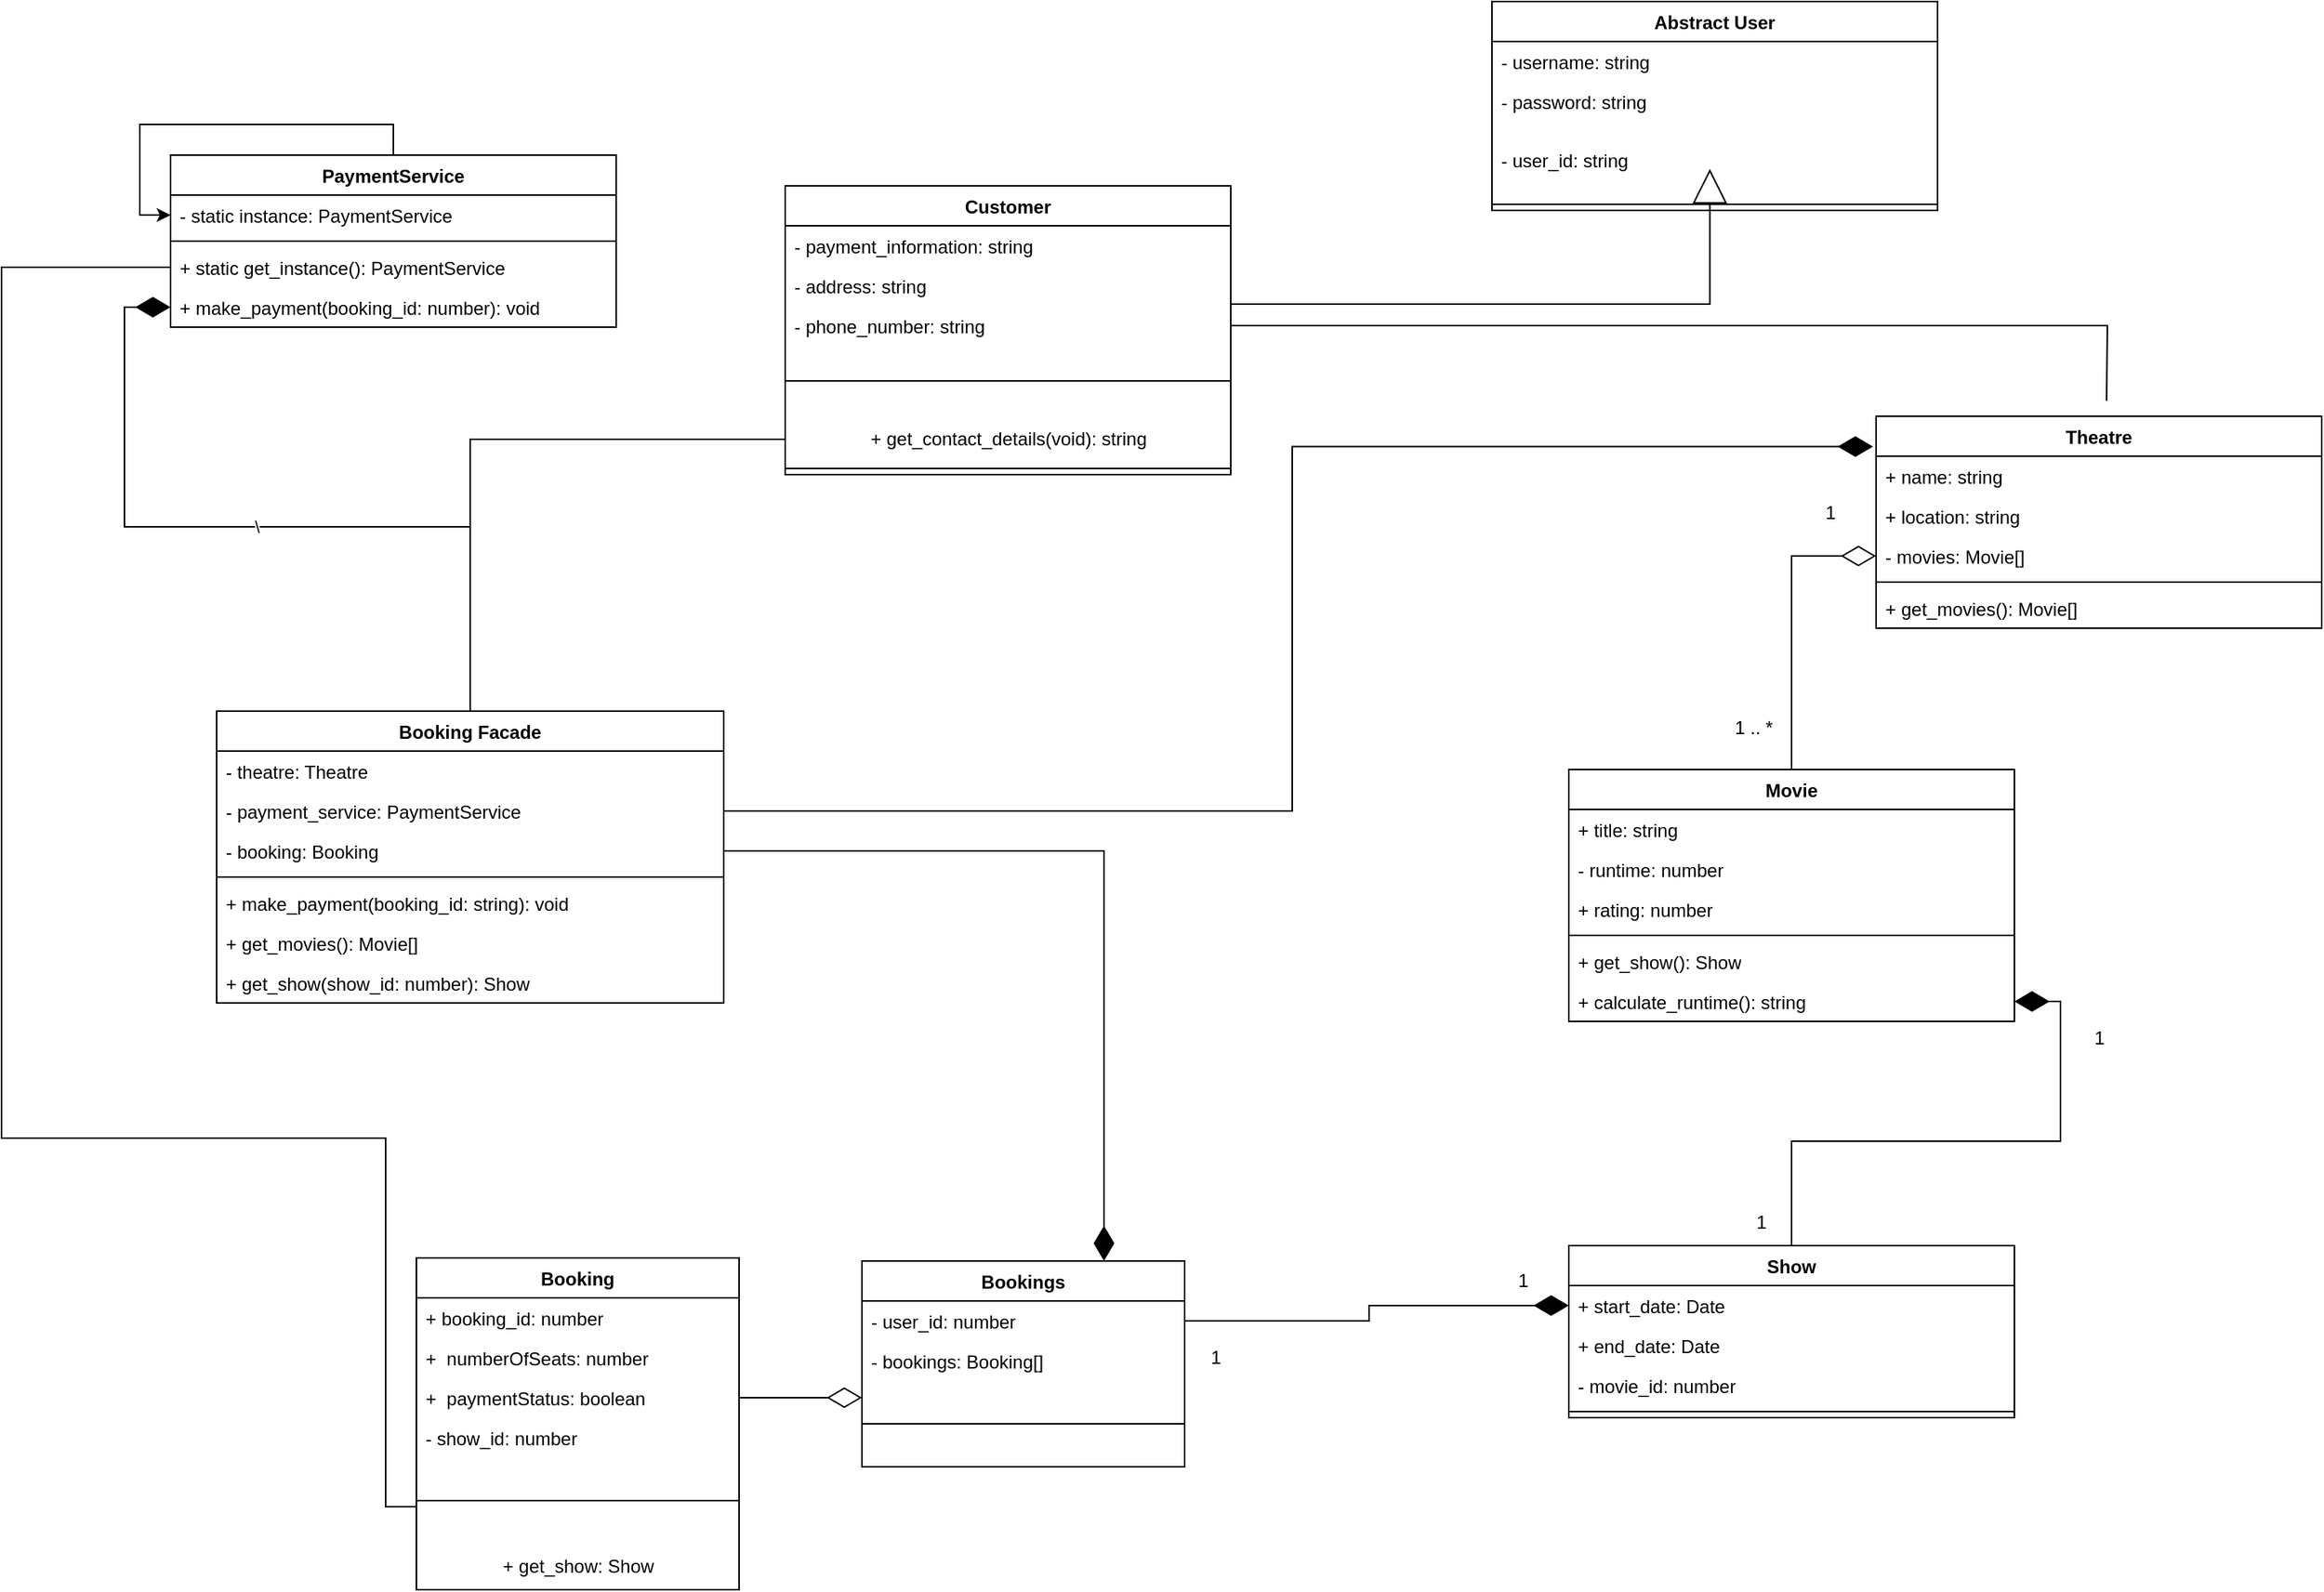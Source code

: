 <mxfile version="23.1.2" type="github">
  <diagram name="Page-1" id="i2VYLFOdtBLTkwIy878x">
    <mxGraphModel dx="2876" dy="829" grid="1" gridSize="10" guides="1" tooltips="1" connect="1" arrows="1" fold="1" page="1" pageScale="1" pageWidth="827" pageHeight="1169" math="0" shadow="0">
      <root>
        <mxCell id="0" />
        <mxCell id="1" parent="0" />
        <mxCell id="8-bBSKn3c1McpFb2cEG_-1" value="Abstract User" style="swimlane;fontStyle=1;align=center;verticalAlign=top;childLayout=stackLayout;horizontal=1;startSize=26;horizontalStack=0;resizeParent=1;resizeParentMax=0;resizeLast=0;collapsible=1;marginBottom=0;whiteSpace=wrap;html=1;" parent="1" vertex="1">
          <mxGeometry x="170" y="90" width="290" height="136" as="geometry" />
        </mxCell>
        <mxCell id="8-bBSKn3c1McpFb2cEG_-2" value="- username: string" style="text;strokeColor=none;fillColor=none;align=left;verticalAlign=top;spacingLeft=4;spacingRight=4;overflow=hidden;rotatable=0;points=[[0,0.5],[1,0.5]];portConstraint=eastwest;whiteSpace=wrap;html=1;" parent="8-bBSKn3c1McpFb2cEG_-1" vertex="1">
          <mxGeometry y="26" width="290" height="26" as="geometry" />
        </mxCell>
        <mxCell id="8-bBSKn3c1McpFb2cEG_-6" value="- password: string" style="text;strokeColor=none;fillColor=none;align=left;verticalAlign=top;spacingLeft=4;spacingRight=4;overflow=hidden;rotatable=0;points=[[0,0.5],[1,0.5]];portConstraint=eastwest;whiteSpace=wrap;html=1;" parent="8-bBSKn3c1McpFb2cEG_-1" vertex="1">
          <mxGeometry y="52" width="290" height="38" as="geometry" />
        </mxCell>
        <mxCell id="X23YHJOd0Lv1ESHTFtv2-1" value="- user_id: string" style="text;strokeColor=none;fillColor=none;align=left;verticalAlign=top;spacingLeft=4;spacingRight=4;overflow=hidden;rotatable=0;points=[[0,0.5],[1,0.5]];portConstraint=eastwest;whiteSpace=wrap;html=1;" parent="8-bBSKn3c1McpFb2cEG_-1" vertex="1">
          <mxGeometry y="90" width="290" height="38" as="geometry" />
        </mxCell>
        <mxCell id="8-bBSKn3c1McpFb2cEG_-3" value="" style="line;strokeWidth=1;fillColor=none;align=left;verticalAlign=middle;spacingTop=-1;spacingLeft=3;spacingRight=3;rotatable=0;labelPosition=right;points=[];portConstraint=eastwest;strokeColor=inherit;" parent="8-bBSKn3c1McpFb2cEG_-1" vertex="1">
          <mxGeometry y="128" width="290" height="8" as="geometry" />
        </mxCell>
        <mxCell id="8-bBSKn3c1McpFb2cEG_-11" value="Customer" style="swimlane;fontStyle=1;align=center;verticalAlign=top;childLayout=stackLayout;horizontal=1;startSize=26;horizontalStack=0;resizeParent=1;resizeParentMax=0;resizeLast=0;collapsible=1;marginBottom=0;whiteSpace=wrap;html=1;" parent="1" vertex="1">
          <mxGeometry x="-290" y="210" width="290" height="188" as="geometry" />
        </mxCell>
        <mxCell id="8-bBSKn3c1McpFb2cEG_-12" value="- payment_information: string" style="text;strokeColor=none;fillColor=none;align=left;verticalAlign=top;spacingLeft=4;spacingRight=4;overflow=hidden;rotatable=0;points=[[0,0.5],[1,0.5]];portConstraint=eastwest;whiteSpace=wrap;html=1;" parent="8-bBSKn3c1McpFb2cEG_-11" vertex="1">
          <mxGeometry y="26" width="290" height="26" as="geometry" />
        </mxCell>
        <mxCell id="8-bBSKn3c1McpFb2cEG_-90" value="- address: string" style="text;strokeColor=none;fillColor=none;align=left;verticalAlign=top;spacingLeft=4;spacingRight=4;overflow=hidden;rotatable=0;points=[[0,0.5],[1,0.5]];portConstraint=eastwest;whiteSpace=wrap;html=1;" parent="8-bBSKn3c1McpFb2cEG_-11" vertex="1">
          <mxGeometry y="52" width="290" height="26" as="geometry" />
        </mxCell>
        <mxCell id="X23YHJOd0Lv1ESHTFtv2-9" style="edgeStyle=orthogonalEdgeStyle;rounded=0;orthogonalLoop=1;jettySize=auto;html=1;endArrow=none;endFill=0;" parent="8-bBSKn3c1McpFb2cEG_-11" source="8-bBSKn3c1McpFb2cEG_-91" edge="1">
          <mxGeometry relative="1" as="geometry">
            <mxPoint x="860" y="140" as="targetPoint" />
          </mxGeometry>
        </mxCell>
        <mxCell id="8-bBSKn3c1McpFb2cEG_-91" value="- phone_number: string" style="text;strokeColor=none;fillColor=none;align=left;verticalAlign=top;spacingLeft=4;spacingRight=4;overflow=hidden;rotatable=0;points=[[0,0.5],[1,0.5]];portConstraint=eastwest;whiteSpace=wrap;html=1;" parent="8-bBSKn3c1McpFb2cEG_-11" vertex="1">
          <mxGeometry y="78" width="290" height="26" as="geometry" />
        </mxCell>
        <mxCell id="8-bBSKn3c1McpFb2cEG_-16" value="" style="line;strokeWidth=1;fillColor=none;align=left;verticalAlign=middle;spacingTop=-1;spacingLeft=3;spacingRight=3;rotatable=0;labelPosition=right;points=[];portConstraint=eastwest;strokeColor=inherit;" parent="8-bBSKn3c1McpFb2cEG_-11" vertex="1">
          <mxGeometry y="104" width="290" height="46" as="geometry" />
        </mxCell>
        <mxCell id="8-bBSKn3c1McpFb2cEG_-100" value="+ get_contact_details(void): string" style="text;html=1;align=center;verticalAlign=middle;resizable=0;points=[];autosize=1;strokeColor=none;fillColor=none;" parent="8-bBSKn3c1McpFb2cEG_-11" vertex="1">
          <mxGeometry y="150" width="290" height="30" as="geometry" />
        </mxCell>
        <mxCell id="8-bBSKn3c1McpFb2cEG_-98" style="line;strokeWidth=1;fillColor=none;align=left;verticalAlign=middle;spacingTop=-1;spacingLeft=3;spacingRight=3;rotatable=0;labelPosition=right;points=[];portConstraint=eastwest;strokeColor=inherit;" parent="8-bBSKn3c1McpFb2cEG_-11" vertex="1">
          <mxGeometry y="180" width="290" height="8" as="geometry" />
        </mxCell>
        <mxCell id="8-bBSKn3c1McpFb2cEG_-19" style="edgeStyle=orthogonalEdgeStyle;rounded=0;orthogonalLoop=1;jettySize=auto;html=1;entryX=0.489;entryY=1.038;entryDx=0;entryDy=0;entryPerimeter=0;endArrow=block;endFill=0;endSize=20;" parent="1" source="8-bBSKn3c1McpFb2cEG_-11" edge="1">
          <mxGeometry relative="1" as="geometry">
            <mxPoint x="311.81" y="198.988" as="targetPoint" />
            <Array as="points">
              <mxPoint x="195" y="287" />
              <mxPoint x="202" y="287" />
            </Array>
          </mxGeometry>
        </mxCell>
        <mxCell id="8-bBSKn3c1McpFb2cEG_-20" value="Theatre" style="swimlane;fontStyle=1;align=center;verticalAlign=top;childLayout=stackLayout;horizontal=1;startSize=26;horizontalStack=0;resizeParent=1;resizeParentMax=0;resizeLast=0;collapsible=1;marginBottom=0;whiteSpace=wrap;html=1;" parent="1" vertex="1">
          <mxGeometry x="420" y="360" width="290" height="138" as="geometry" />
        </mxCell>
        <mxCell id="8-bBSKn3c1McpFb2cEG_-21" value="+ name: string" style="text;strokeColor=none;fillColor=none;align=left;verticalAlign=top;spacingLeft=4;spacingRight=4;overflow=hidden;rotatable=0;points=[[0,0.5],[1,0.5]];portConstraint=eastwest;whiteSpace=wrap;html=1;" parent="8-bBSKn3c1McpFb2cEG_-20" vertex="1">
          <mxGeometry y="26" width="290" height="26" as="geometry" />
        </mxCell>
        <mxCell id="8-bBSKn3c1McpFb2cEG_-26" value="+ location: string" style="text;strokeColor=none;fillColor=none;align=left;verticalAlign=top;spacingLeft=4;spacingRight=4;overflow=hidden;rotatable=0;points=[[0,0.5],[1,0.5]];portConstraint=eastwest;whiteSpace=wrap;html=1;" parent="8-bBSKn3c1McpFb2cEG_-20" vertex="1">
          <mxGeometry y="52" width="290" height="26" as="geometry" />
        </mxCell>
        <mxCell id="8-bBSKn3c1McpFb2cEG_-27" value="- movies: Movie[]" style="text;strokeColor=none;fillColor=none;align=left;verticalAlign=top;spacingLeft=4;spacingRight=4;overflow=hidden;rotatable=0;points=[[0,0.5],[1,0.5]];portConstraint=eastwest;whiteSpace=wrap;html=1;" parent="8-bBSKn3c1McpFb2cEG_-20" vertex="1">
          <mxGeometry y="78" width="290" height="26" as="geometry" />
        </mxCell>
        <mxCell id="8-bBSKn3c1McpFb2cEG_-22" value="" style="line;strokeWidth=1;fillColor=none;align=left;verticalAlign=middle;spacingTop=-1;spacingLeft=3;spacingRight=3;rotatable=0;labelPosition=right;points=[];portConstraint=eastwest;strokeColor=inherit;" parent="8-bBSKn3c1McpFb2cEG_-20" vertex="1">
          <mxGeometry y="104" width="290" height="8" as="geometry" />
        </mxCell>
        <mxCell id="8-bBSKn3c1McpFb2cEG_-23" value="+ get_movies(): Movie[]" style="text;strokeColor=none;fillColor=none;align=left;verticalAlign=top;spacingLeft=4;spacingRight=4;overflow=hidden;rotatable=0;points=[[0,0.5],[1,0.5]];portConstraint=eastwest;whiteSpace=wrap;html=1;" parent="8-bBSKn3c1McpFb2cEG_-20" vertex="1">
          <mxGeometry y="112" width="290" height="26" as="geometry" />
        </mxCell>
        <mxCell id="8-bBSKn3c1McpFb2cEG_-42" style="edgeStyle=orthogonalEdgeStyle;rounded=0;orthogonalLoop=1;jettySize=auto;html=1;entryX=0;entryY=0.5;entryDx=0;entryDy=0;endArrow=diamondThin;endFill=0;endSize=20;" parent="1" source="8-bBSKn3c1McpFb2cEG_-29" target="8-bBSKn3c1McpFb2cEG_-27" edge="1">
          <mxGeometry relative="1" as="geometry" />
        </mxCell>
        <mxCell id="8-bBSKn3c1McpFb2cEG_-29" value="Movie" style="swimlane;fontStyle=1;align=center;verticalAlign=top;childLayout=stackLayout;horizontal=1;startSize=26;horizontalStack=0;resizeParent=1;resizeParentMax=0;resizeLast=0;collapsible=1;marginBottom=0;whiteSpace=wrap;html=1;" parent="1" vertex="1">
          <mxGeometry x="220" y="590" width="290" height="164" as="geometry" />
        </mxCell>
        <mxCell id="8-bBSKn3c1McpFb2cEG_-30" value="+ title: string" style="text;strokeColor=none;fillColor=none;align=left;verticalAlign=top;spacingLeft=4;spacingRight=4;overflow=hidden;rotatable=0;points=[[0,0.5],[1,0.5]];portConstraint=eastwest;whiteSpace=wrap;html=1;" parent="8-bBSKn3c1McpFb2cEG_-29" vertex="1">
          <mxGeometry y="26" width="290" height="26" as="geometry" />
        </mxCell>
        <mxCell id="8-bBSKn3c1McpFb2cEG_-31" value="- runtime: number" style="text;strokeColor=none;fillColor=none;align=left;verticalAlign=top;spacingLeft=4;spacingRight=4;overflow=hidden;rotatable=0;points=[[0,0.5],[1,0.5]];portConstraint=eastwest;whiteSpace=wrap;html=1;" parent="8-bBSKn3c1McpFb2cEG_-29" vertex="1">
          <mxGeometry y="52" width="290" height="26" as="geometry" />
        </mxCell>
        <mxCell id="8-bBSKn3c1McpFb2cEG_-32" value="+ rating: number" style="text;strokeColor=none;fillColor=none;align=left;verticalAlign=top;spacingLeft=4;spacingRight=4;overflow=hidden;rotatable=0;points=[[0,0.5],[1,0.5]];portConstraint=eastwest;whiteSpace=wrap;html=1;" parent="8-bBSKn3c1McpFb2cEG_-29" vertex="1">
          <mxGeometry y="78" width="290" height="26" as="geometry" />
        </mxCell>
        <mxCell id="8-bBSKn3c1McpFb2cEG_-33" value="" style="line;strokeWidth=1;fillColor=none;align=left;verticalAlign=middle;spacingTop=-1;spacingLeft=3;spacingRight=3;rotatable=0;labelPosition=right;points=[];portConstraint=eastwest;strokeColor=inherit;" parent="8-bBSKn3c1McpFb2cEG_-29" vertex="1">
          <mxGeometry y="104" width="290" height="8" as="geometry" />
        </mxCell>
        <mxCell id="8-bBSKn3c1McpFb2cEG_-34" value="+ get_show(): Show" style="text;strokeColor=none;fillColor=none;align=left;verticalAlign=top;spacingLeft=4;spacingRight=4;overflow=hidden;rotatable=0;points=[[0,0.5],[1,0.5]];portConstraint=eastwest;whiteSpace=wrap;html=1;" parent="8-bBSKn3c1McpFb2cEG_-29" vertex="1">
          <mxGeometry y="112" width="290" height="26" as="geometry" />
        </mxCell>
        <mxCell id="8-bBSKn3c1McpFb2cEG_-50" value="+ calculate_runtime(): string" style="text;strokeColor=none;fillColor=none;align=left;verticalAlign=top;spacingLeft=4;spacingRight=4;overflow=hidden;rotatable=0;points=[[0,0.5],[1,0.5]];portConstraint=eastwest;whiteSpace=wrap;html=1;" parent="8-bBSKn3c1McpFb2cEG_-29" vertex="1">
          <mxGeometry y="138" width="290" height="26" as="geometry" />
        </mxCell>
        <mxCell id="8-bBSKn3c1McpFb2cEG_-52" style="edgeStyle=orthogonalEdgeStyle;rounded=0;orthogonalLoop=1;jettySize=auto;html=1;endArrow=diamondThin;endFill=1;startSize=20;endSize=20;" parent="1" source="8-bBSKn3c1McpFb2cEG_-44" target="8-bBSKn3c1McpFb2cEG_-50" edge="1">
          <mxGeometry relative="1" as="geometry" />
        </mxCell>
        <mxCell id="8-bBSKn3c1McpFb2cEG_-44" value="Show" style="swimlane;fontStyle=1;align=center;verticalAlign=top;childLayout=stackLayout;horizontal=1;startSize=26;horizontalStack=0;resizeParent=1;resizeParentMax=0;resizeLast=0;collapsible=1;marginBottom=0;whiteSpace=wrap;html=1;" parent="1" vertex="1">
          <mxGeometry x="220" y="900" width="290" height="112" as="geometry" />
        </mxCell>
        <mxCell id="8-bBSKn3c1McpFb2cEG_-45" value="+ start_date: Date" style="text;strokeColor=none;fillColor=none;align=left;verticalAlign=top;spacingLeft=4;spacingRight=4;overflow=hidden;rotatable=0;points=[[0,0.5],[1,0.5]];portConstraint=eastwest;whiteSpace=wrap;html=1;" parent="8-bBSKn3c1McpFb2cEG_-44" vertex="1">
          <mxGeometry y="26" width="290" height="26" as="geometry" />
        </mxCell>
        <mxCell id="8-bBSKn3c1McpFb2cEG_-46" value="+ end_date: Date" style="text;strokeColor=none;fillColor=none;align=left;verticalAlign=top;spacingLeft=4;spacingRight=4;overflow=hidden;rotatable=0;points=[[0,0.5],[1,0.5]];portConstraint=eastwest;whiteSpace=wrap;html=1;" parent="8-bBSKn3c1McpFb2cEG_-44" vertex="1">
          <mxGeometry y="52" width="290" height="26" as="geometry" />
        </mxCell>
        <mxCell id="X23YHJOd0Lv1ESHTFtv2-2" value="- movie_id: number" style="text;strokeColor=none;fillColor=none;align=left;verticalAlign=top;spacingLeft=4;spacingRight=4;overflow=hidden;rotatable=0;points=[[0,0.5],[1,0.5]];portConstraint=eastwest;whiteSpace=wrap;html=1;" parent="8-bBSKn3c1McpFb2cEG_-44" vertex="1">
          <mxGeometry y="78" width="290" height="26" as="geometry" />
        </mxCell>
        <mxCell id="8-bBSKn3c1McpFb2cEG_-48" value="" style="line;strokeWidth=1;fillColor=none;align=left;verticalAlign=middle;spacingTop=-1;spacingLeft=3;spacingRight=3;rotatable=0;labelPosition=right;points=[];portConstraint=eastwest;strokeColor=inherit;" parent="8-bBSKn3c1McpFb2cEG_-44" vertex="1">
          <mxGeometry y="104" width="290" height="8" as="geometry" />
        </mxCell>
        <mxCell id="8-bBSKn3c1McpFb2cEG_-54" value="1" style="text;html=1;align=center;verticalAlign=middle;resizable=0;points=[];autosize=1;strokeColor=none;fillColor=none;" parent="1" vertex="1">
          <mxGeometry x="330" y="870" width="30" height="30" as="geometry" />
        </mxCell>
        <mxCell id="8-bBSKn3c1McpFb2cEG_-55" value="1" style="text;html=1;align=center;verticalAlign=middle;resizable=0;points=[];autosize=1;strokeColor=none;fillColor=none;" parent="1" vertex="1">
          <mxGeometry x="550" y="750" width="30" height="30" as="geometry" />
        </mxCell>
        <mxCell id="8-bBSKn3c1McpFb2cEG_-57" value="1 .. *" style="text;html=1;align=center;verticalAlign=middle;resizable=0;points=[];autosize=1;strokeColor=none;fillColor=none;" parent="1" vertex="1">
          <mxGeometry x="315" y="548" width="50" height="30" as="geometry" />
        </mxCell>
        <mxCell id="8-bBSKn3c1McpFb2cEG_-58" value="1" style="text;html=1;align=center;verticalAlign=middle;resizable=0;points=[];autosize=1;strokeColor=none;fillColor=none;" parent="1" vertex="1">
          <mxGeometry x="375" y="408" width="30" height="30" as="geometry" />
        </mxCell>
        <mxCell id="8-bBSKn3c1McpFb2cEG_-59" value="PaymentService" style="swimlane;fontStyle=1;align=center;verticalAlign=top;childLayout=stackLayout;horizontal=1;startSize=26;horizontalStack=0;resizeParent=1;resizeParentMax=0;resizeLast=0;collapsible=1;marginBottom=0;whiteSpace=wrap;html=1;" parent="1" vertex="1">
          <mxGeometry x="-690" y="190" width="290" height="112" as="geometry" />
        </mxCell>
        <mxCell id="8-bBSKn3c1McpFb2cEG_-60" value="- static instance: PaymentService" style="text;strokeColor=none;fillColor=none;align=left;verticalAlign=top;spacingLeft=4;spacingRight=4;overflow=hidden;rotatable=0;points=[[0,0.5],[1,0.5]];portConstraint=eastwest;whiteSpace=wrap;html=1;" parent="8-bBSKn3c1McpFb2cEG_-59" vertex="1">
          <mxGeometry y="26" width="290" height="26" as="geometry" />
        </mxCell>
        <mxCell id="8-bBSKn3c1McpFb2cEG_-61" value="" style="line;strokeWidth=1;fillColor=none;align=left;verticalAlign=middle;spacingTop=-1;spacingLeft=3;spacingRight=3;rotatable=0;labelPosition=right;points=[];portConstraint=eastwest;strokeColor=inherit;" parent="8-bBSKn3c1McpFb2cEG_-59" vertex="1">
          <mxGeometry y="52" width="290" height="8" as="geometry" />
        </mxCell>
        <mxCell id="8-bBSKn3c1McpFb2cEG_-62" value="+ static get_instance(): PaymentService&lt;br&gt;" style="text;strokeColor=none;fillColor=none;align=left;verticalAlign=top;spacingLeft=4;spacingRight=4;overflow=hidden;rotatable=0;points=[[0,0.5],[1,0.5]];portConstraint=eastwest;whiteSpace=wrap;html=1;" parent="8-bBSKn3c1McpFb2cEG_-59" vertex="1">
          <mxGeometry y="60" width="290" height="26" as="geometry" />
        </mxCell>
        <mxCell id="8-bBSKn3c1McpFb2cEG_-77" value="+ make_payment(booking_id: number): void" style="text;strokeColor=none;fillColor=none;align=left;verticalAlign=top;spacingLeft=4;spacingRight=4;overflow=hidden;rotatable=0;points=[[0,0.5],[1,0.5]];portConstraint=eastwest;whiteSpace=wrap;html=1;" parent="8-bBSKn3c1McpFb2cEG_-59" vertex="1">
          <mxGeometry y="86" width="290" height="26" as="geometry" />
        </mxCell>
        <mxCell id="8-bBSKn3c1McpFb2cEG_-65" style="edgeStyle=orthogonalEdgeStyle;rounded=0;orthogonalLoop=1;jettySize=auto;html=1;" parent="8-bBSKn3c1McpFb2cEG_-59" source="8-bBSKn3c1McpFb2cEG_-59" target="8-bBSKn3c1McpFb2cEG_-60" edge="1">
          <mxGeometry relative="1" as="geometry" />
        </mxCell>
        <mxCell id="8-bBSKn3c1McpFb2cEG_-66" value="Bookings" style="swimlane;fontStyle=1;align=center;verticalAlign=top;childLayout=stackLayout;horizontal=1;startSize=26;horizontalStack=0;resizeParent=1;resizeParentMax=0;resizeLast=0;collapsible=1;marginBottom=0;whiteSpace=wrap;html=1;" parent="1" vertex="1">
          <mxGeometry x="-240" y="910" width="210" height="134" as="geometry" />
        </mxCell>
        <mxCell id="8-bBSKn3c1McpFb2cEG_-72" value="- user_id: number" style="text;strokeColor=none;fillColor=none;align=left;verticalAlign=top;spacingLeft=4;spacingRight=4;overflow=hidden;rotatable=0;points=[[0,0.5],[1,0.5]];portConstraint=eastwest;whiteSpace=wrap;html=1;" parent="8-bBSKn3c1McpFb2cEG_-66" vertex="1">
          <mxGeometry y="26" width="210" height="26" as="geometry" />
        </mxCell>
        <mxCell id="sKb87xOrxoiFVfkxYlID-8" value="- bookings: Booking[]" style="text;strokeColor=none;fillColor=none;align=left;verticalAlign=top;spacingLeft=4;spacingRight=4;overflow=hidden;rotatable=0;points=[[0,0.5],[1,0.5]];portConstraint=eastwest;whiteSpace=wrap;html=1;" vertex="1" parent="8-bBSKn3c1McpFb2cEG_-66">
          <mxGeometry y="52" width="210" height="26" as="geometry" />
        </mxCell>
        <mxCell id="8-bBSKn3c1McpFb2cEG_-68" value="" style="line;strokeWidth=1;fillColor=none;align=left;verticalAlign=middle;spacingTop=-1;spacingLeft=3;spacingRight=3;rotatable=0;labelPosition=right;points=[];portConstraint=eastwest;strokeColor=inherit;" parent="8-bBSKn3c1McpFb2cEG_-66" vertex="1">
          <mxGeometry y="78" width="210" height="56" as="geometry" />
        </mxCell>
        <mxCell id="8-bBSKn3c1McpFb2cEG_-105" value="\" style="edgeStyle=orthogonalEdgeStyle;rounded=0;orthogonalLoop=1;jettySize=auto;html=1;entryX=0;entryY=0.5;entryDx=0;entryDy=0;startArrow=none;startFill=0;endArrow=diamondThin;endFill=1;endSize=20;" parent="1" source="8-bBSKn3c1McpFb2cEG_-73" target="8-bBSKn3c1McpFb2cEG_-77" edge="1">
          <mxGeometry relative="1" as="geometry" />
        </mxCell>
        <mxCell id="8-bBSKn3c1McpFb2cEG_-73" value="Booking Facade" style="swimlane;fontStyle=1;align=center;verticalAlign=top;childLayout=stackLayout;horizontal=1;startSize=26;horizontalStack=0;resizeParent=1;resizeParentMax=0;resizeLast=0;collapsible=1;marginBottom=0;whiteSpace=wrap;html=1;" parent="1" vertex="1">
          <mxGeometry x="-660" y="552" width="330" height="190" as="geometry" />
        </mxCell>
        <mxCell id="8-bBSKn3c1McpFb2cEG_-74" value="- theatre: Theatre" style="text;strokeColor=none;fillColor=none;align=left;verticalAlign=top;spacingLeft=4;spacingRight=4;overflow=hidden;rotatable=0;points=[[0,0.5],[1,0.5]];portConstraint=eastwest;whiteSpace=wrap;html=1;" parent="8-bBSKn3c1McpFb2cEG_-73" vertex="1">
          <mxGeometry y="26" width="330" height="26" as="geometry" />
        </mxCell>
        <mxCell id="8-bBSKn3c1McpFb2cEG_-81" value="- payment_service: PaymentService" style="text;strokeColor=none;fillColor=none;align=left;verticalAlign=top;spacingLeft=4;spacingRight=4;overflow=hidden;rotatable=0;points=[[0,0.5],[1,0.5]];portConstraint=eastwest;whiteSpace=wrap;html=1;" parent="8-bBSKn3c1McpFb2cEG_-73" vertex="1">
          <mxGeometry y="52" width="330" height="26" as="geometry" />
        </mxCell>
        <mxCell id="3BnMXlTqtkA6-B1M9sX3-1" value="- booking: Booking" style="text;strokeColor=none;fillColor=none;align=left;verticalAlign=top;spacingLeft=4;spacingRight=4;overflow=hidden;rotatable=0;points=[[0,0.5],[1,0.5]];portConstraint=eastwest;whiteSpace=wrap;html=1;" parent="8-bBSKn3c1McpFb2cEG_-73" vertex="1">
          <mxGeometry y="78" width="330" height="26" as="geometry" />
        </mxCell>
        <mxCell id="8-bBSKn3c1McpFb2cEG_-75" value="" style="line;strokeWidth=1;fillColor=none;align=left;verticalAlign=middle;spacingTop=-1;spacingLeft=3;spacingRight=3;rotatable=0;labelPosition=right;points=[];portConstraint=eastwest;strokeColor=inherit;" parent="8-bBSKn3c1McpFb2cEG_-73" vertex="1">
          <mxGeometry y="104" width="330" height="8" as="geometry" />
        </mxCell>
        <mxCell id="8-bBSKn3c1McpFb2cEG_-76" value="+ make_payment(booking_id: string): void" style="text;strokeColor=none;fillColor=none;align=left;verticalAlign=top;spacingLeft=4;spacingRight=4;overflow=hidden;rotatable=0;points=[[0,0.5],[1,0.5]];portConstraint=eastwest;whiteSpace=wrap;html=1;" parent="8-bBSKn3c1McpFb2cEG_-73" vertex="1">
          <mxGeometry y="112" width="330" height="26" as="geometry" />
        </mxCell>
        <mxCell id="8-bBSKn3c1McpFb2cEG_-78" value="+ get_movies(): Movie[]" style="text;strokeColor=none;fillColor=none;align=left;verticalAlign=top;spacingLeft=4;spacingRight=4;overflow=hidden;rotatable=0;points=[[0,0.5],[1,0.5]];portConstraint=eastwest;whiteSpace=wrap;html=1;" parent="8-bBSKn3c1McpFb2cEG_-73" vertex="1">
          <mxGeometry y="138" width="330" height="26" as="geometry" />
        </mxCell>
        <mxCell id="3BnMXlTqtkA6-B1M9sX3-6" value="+ get_show(show_id: number): Show" style="text;strokeColor=none;fillColor=none;align=left;verticalAlign=top;spacingLeft=4;spacingRight=4;overflow=hidden;rotatable=0;points=[[0,0.5],[1,0.5]];portConstraint=eastwest;whiteSpace=wrap;html=1;" parent="8-bBSKn3c1McpFb2cEG_-73" vertex="1">
          <mxGeometry y="164" width="330" height="26" as="geometry" />
        </mxCell>
        <mxCell id="8-bBSKn3c1McpFb2cEG_-102" style="edgeStyle=orthogonalEdgeStyle;rounded=0;orthogonalLoop=1;jettySize=auto;html=1;endArrow=none;endFill=0;" parent="1" source="8-bBSKn3c1McpFb2cEG_-100" target="8-bBSKn3c1McpFb2cEG_-73" edge="1">
          <mxGeometry relative="1" as="geometry" />
        </mxCell>
        <mxCell id="8-bBSKn3c1McpFb2cEG_-104" style="edgeStyle=orthogonalEdgeStyle;rounded=0;orthogonalLoop=1;jettySize=auto;html=1;entryX=0;entryY=0.5;entryDx=0;entryDy=0;endArrow=diamondThin;endFill=1;endSize=20;" parent="1" source="8-bBSKn3c1McpFb2cEG_-72" target="8-bBSKn3c1McpFb2cEG_-45" edge="1">
          <mxGeometry relative="1" as="geometry" />
        </mxCell>
        <mxCell id="X23YHJOd0Lv1ESHTFtv2-3" value="1" style="text;html=1;align=center;verticalAlign=middle;resizable=0;points=[];autosize=1;strokeColor=none;fillColor=none;" parent="1" vertex="1">
          <mxGeometry x="-25" y="958" width="30" height="30" as="geometry" />
        </mxCell>
        <mxCell id="X23YHJOd0Lv1ESHTFtv2-4" value="1" style="text;html=1;align=center;verticalAlign=middle;resizable=0;points=[];autosize=1;strokeColor=none;fillColor=none;" parent="1" vertex="1">
          <mxGeometry x="175" y="908" width="30" height="30" as="geometry" />
        </mxCell>
        <mxCell id="X23YHJOd0Lv1ESHTFtv2-7" style="edgeStyle=orthogonalEdgeStyle;rounded=0;orthogonalLoop=1;jettySize=auto;html=1;entryX=-0.007;entryY=-0.239;entryDx=0;entryDy=0;entryPerimeter=0;endArrow=diamondThin;endFill=1;endSize=20;" parent="1" source="8-bBSKn3c1McpFb2cEG_-81" target="8-bBSKn3c1McpFb2cEG_-21" edge="1">
          <mxGeometry relative="1" as="geometry" />
        </mxCell>
        <mxCell id="X23YHJOd0Lv1ESHTFtv2-8" style="edgeStyle=orthogonalEdgeStyle;rounded=0;orthogonalLoop=1;jettySize=auto;html=1;entryX=0.75;entryY=0;entryDx=0;entryDy=0;endSize=20;endArrow=diamondThin;endFill=1;" parent="1" source="3BnMXlTqtkA6-B1M9sX3-1" target="8-bBSKn3c1McpFb2cEG_-66" edge="1">
          <mxGeometry relative="1" as="geometry" />
        </mxCell>
        <mxCell id="sKb87xOrxoiFVfkxYlID-1" value="Booking" style="swimlane;fontStyle=1;align=center;verticalAlign=top;childLayout=stackLayout;horizontal=1;startSize=26;horizontalStack=0;resizeParent=1;resizeParentMax=0;resizeLast=0;collapsible=1;marginBottom=0;whiteSpace=wrap;html=1;" vertex="1" parent="1">
          <mxGeometry x="-530" y="908" width="210" height="216" as="geometry" />
        </mxCell>
        <mxCell id="sKb87xOrxoiFVfkxYlID-2" value="+ booking_id: number" style="text;strokeColor=none;fillColor=none;align=left;verticalAlign=top;spacingLeft=4;spacingRight=4;overflow=hidden;rotatable=0;points=[[0,0.5],[1,0.5]];portConstraint=eastwest;whiteSpace=wrap;html=1;" vertex="1" parent="sKb87xOrxoiFVfkxYlID-1">
          <mxGeometry y="26" width="210" height="26" as="geometry" />
        </mxCell>
        <mxCell id="sKb87xOrxoiFVfkxYlID-3" value="+&amp;nbsp; numberOfSeats: number" style="text;strokeColor=none;fillColor=none;align=left;verticalAlign=top;spacingLeft=4;spacingRight=4;overflow=hidden;rotatable=0;points=[[0,0.5],[1,0.5]];portConstraint=eastwest;whiteSpace=wrap;html=1;" vertex="1" parent="sKb87xOrxoiFVfkxYlID-1">
          <mxGeometry y="52" width="210" height="26" as="geometry" />
        </mxCell>
        <mxCell id="sKb87xOrxoiFVfkxYlID-14" style="edgeStyle=orthogonalEdgeStyle;rounded=0;orthogonalLoop=1;jettySize=auto;html=1;endArrow=diamondThin;endFill=0;endSize=20;" edge="1" parent="sKb87xOrxoiFVfkxYlID-1" source="sKb87xOrxoiFVfkxYlID-4">
          <mxGeometry relative="1" as="geometry">
            <mxPoint x="290" y="91" as="targetPoint" />
          </mxGeometry>
        </mxCell>
        <mxCell id="sKb87xOrxoiFVfkxYlID-4" value="+&amp;nbsp; paymentStatus: boolean" style="text;strokeColor=none;fillColor=none;align=left;verticalAlign=top;spacingLeft=4;spacingRight=4;overflow=hidden;rotatable=0;points=[[0,0.5],[1,0.5]];portConstraint=eastwest;whiteSpace=wrap;html=1;" vertex="1" parent="sKb87xOrxoiFVfkxYlID-1">
          <mxGeometry y="78" width="210" height="26" as="geometry" />
        </mxCell>
        <mxCell id="sKb87xOrxoiFVfkxYlID-5" value="- show_id: number" style="text;strokeColor=none;fillColor=none;align=left;verticalAlign=top;spacingLeft=4;spacingRight=4;overflow=hidden;rotatable=0;points=[[0,0.5],[1,0.5]];portConstraint=eastwest;whiteSpace=wrap;html=1;" vertex="1" parent="sKb87xOrxoiFVfkxYlID-1">
          <mxGeometry y="104" width="210" height="26" as="geometry" />
        </mxCell>
        <mxCell id="sKb87xOrxoiFVfkxYlID-6" value="" style="line;strokeWidth=1;fillColor=none;align=left;verticalAlign=middle;spacingTop=-1;spacingLeft=3;spacingRight=3;rotatable=0;labelPosition=right;points=[];portConstraint=eastwest;strokeColor=inherit;" vertex="1" parent="sKb87xOrxoiFVfkxYlID-1">
          <mxGeometry y="130" width="210" height="56" as="geometry" />
        </mxCell>
        <mxCell id="sKb87xOrxoiFVfkxYlID-7" value="+ get_show: Show" style="text;html=1;align=center;verticalAlign=middle;resizable=0;points=[];autosize=1;strokeColor=none;fillColor=none;" vertex="1" parent="sKb87xOrxoiFVfkxYlID-1">
          <mxGeometry y="186" width="210" height="30" as="geometry" />
        </mxCell>
        <mxCell id="sKb87xOrxoiFVfkxYlID-13" style="edgeStyle=orthogonalEdgeStyle;rounded=0;orthogonalLoop=1;jettySize=auto;html=1;endArrow=none;endFill=0;" edge="1" parent="1" source="8-bBSKn3c1McpFb2cEG_-62">
          <mxGeometry relative="1" as="geometry">
            <mxPoint x="-530" y="1070" as="targetPoint" />
            <Array as="points">
              <mxPoint x="-800" y="263" />
              <mxPoint x="-800" y="830" />
              <mxPoint x="-550" y="830" />
              <mxPoint x="-550" y="1070" />
            </Array>
          </mxGeometry>
        </mxCell>
      </root>
    </mxGraphModel>
  </diagram>
</mxfile>

